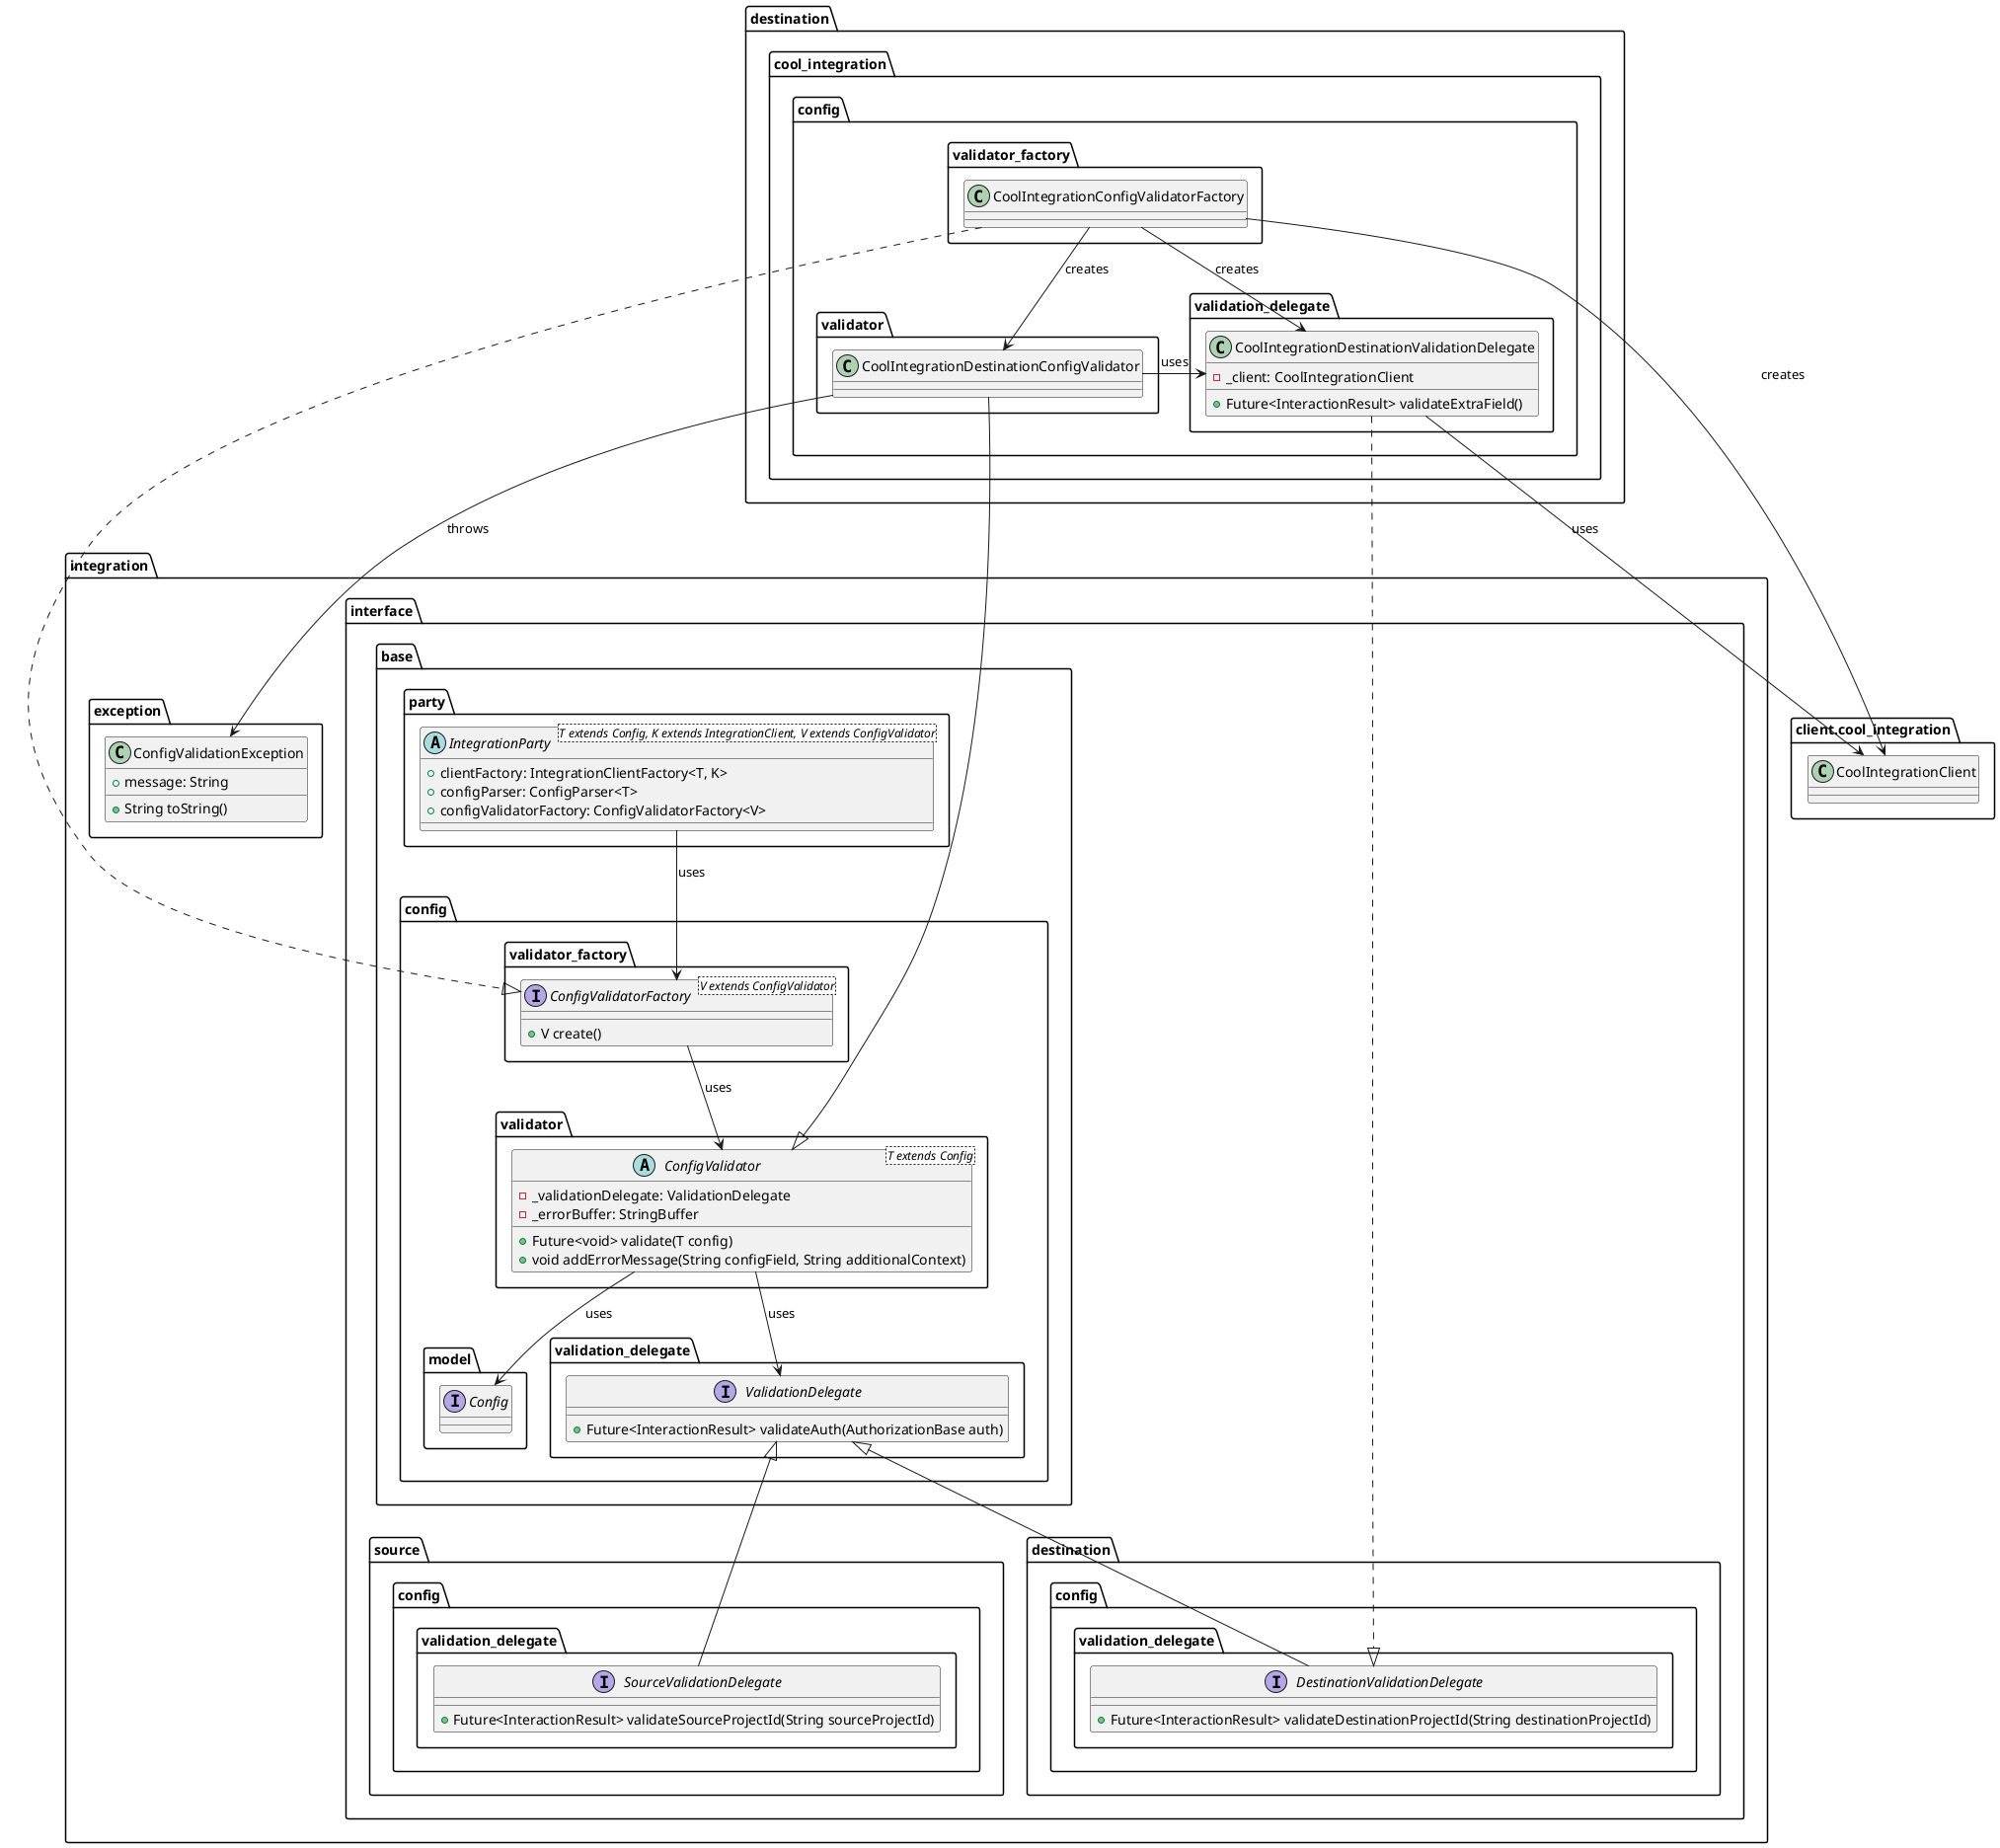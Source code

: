 @startuml ci_integrations_config_validator_class_diagram

    package integration {
        package interface {
            package base {
                package party {
                    abstract class IntegrationParty<T extends Config, K extends IntegrationClient, V extends ConfigValidator> {
                        + clientFactory: IntegrationClientFactory<T, K>
                        + configParser: ConfigParser<T>
                        + configValidatorFactory: ConfigValidatorFactory<V>
                    }
                }

                package config {
                    package model {
                        interface Config {}
                    }

                    package validator {
                        abstract class ConfigValidator<T extends Config> {
                            - _validationDelegate: ValidationDelegate 
                            - _errorBuffer: StringBuffer
                            + Future<void> validate(T config)
                            + void addErrorMessage(String configField, String additionalContext)
                        }
                    }

                    package validation_delegate as base_validation_delegate {
                        interface ValidationDelegate {
                            + Future<InteractionResult> validateAuth(AuthorizationBase auth)
                        }
                    }

                    package validator_factory {
                        interface ConfigValidatorFactory<V extends ConfigValidator> {
                            + V create()
                        }
                    }
                }
            }

            package source.config.validation_delegate {
                interface SourceValidationDelegate {
                    + Future<InteractionResult> validateSourceProjectId(String sourceProjectId)
                }
            }

            package destination.config.validation_delegate {
                interface DestinationValidationDelegate {
                    + Future<InteractionResult> validateDestinationProjectId(String destinationProjectId)
                }
            }
        }

        package exception {
            class ConfigValidationException {
                + message: String
                + String toString()
            }
        }
    }

    package destination.cool_integration {
        package config as cool_integration_config {
            package validator as cool_integration_validator {
                class CoolIntegrationDestinationConfigValidator {}
            }

            package validator_factory as cool_integration_validator_validator_factory {
                class CoolIntegrationConfigValidatorFactory {}
            }

            package validation_delegate {
                class CoolIntegrationDestinationValidationDelegate {
                    - _client: CoolIntegrationClient
                    + Future<InteractionResult> validateExtraField()
                }
            }
        }
    }

     package client.cool_integration as client_cool_integration {
        class CoolIntegrationClient {}
    }

    IntegrationParty --> ConfigValidatorFactory : uses

    ConfigValidatorFactory --> ConfigValidator : uses

    ConfigValidator --> ValidationDelegate : uses
    ConfigValidator --> Config : uses

    SourceValidationDelegate --up|> ValidationDelegate
    DestinationValidationDelegate --up|> ValidationDelegate

    CoolIntegrationDestinationValidationDelegate ..|> DestinationValidationDelegate

    CoolIntegrationDestinationConfigValidator --|> ConfigValidator
    CoolIntegrationDestinationConfigValidator -left-> CoolIntegrationDestinationValidationDelegate : uses
    CoolIntegrationDestinationValidationDelegate -down-> CoolIntegrationClient : uses
    CoolIntegrationConfigValidatorFactory ..|> ConfigValidatorFactory
    CoolIntegrationConfigValidatorFactory --> CoolIntegrationDestinationConfigValidator : creates
    CoolIntegrationConfigValidatorFactory --> CoolIntegrationClient : creates
    CoolIntegrationConfigValidatorFactory --> CoolIntegrationDestinationValidationDelegate : creates
    CoolIntegrationDestinationConfigValidator --> ConfigValidationException : throws

@enduml
